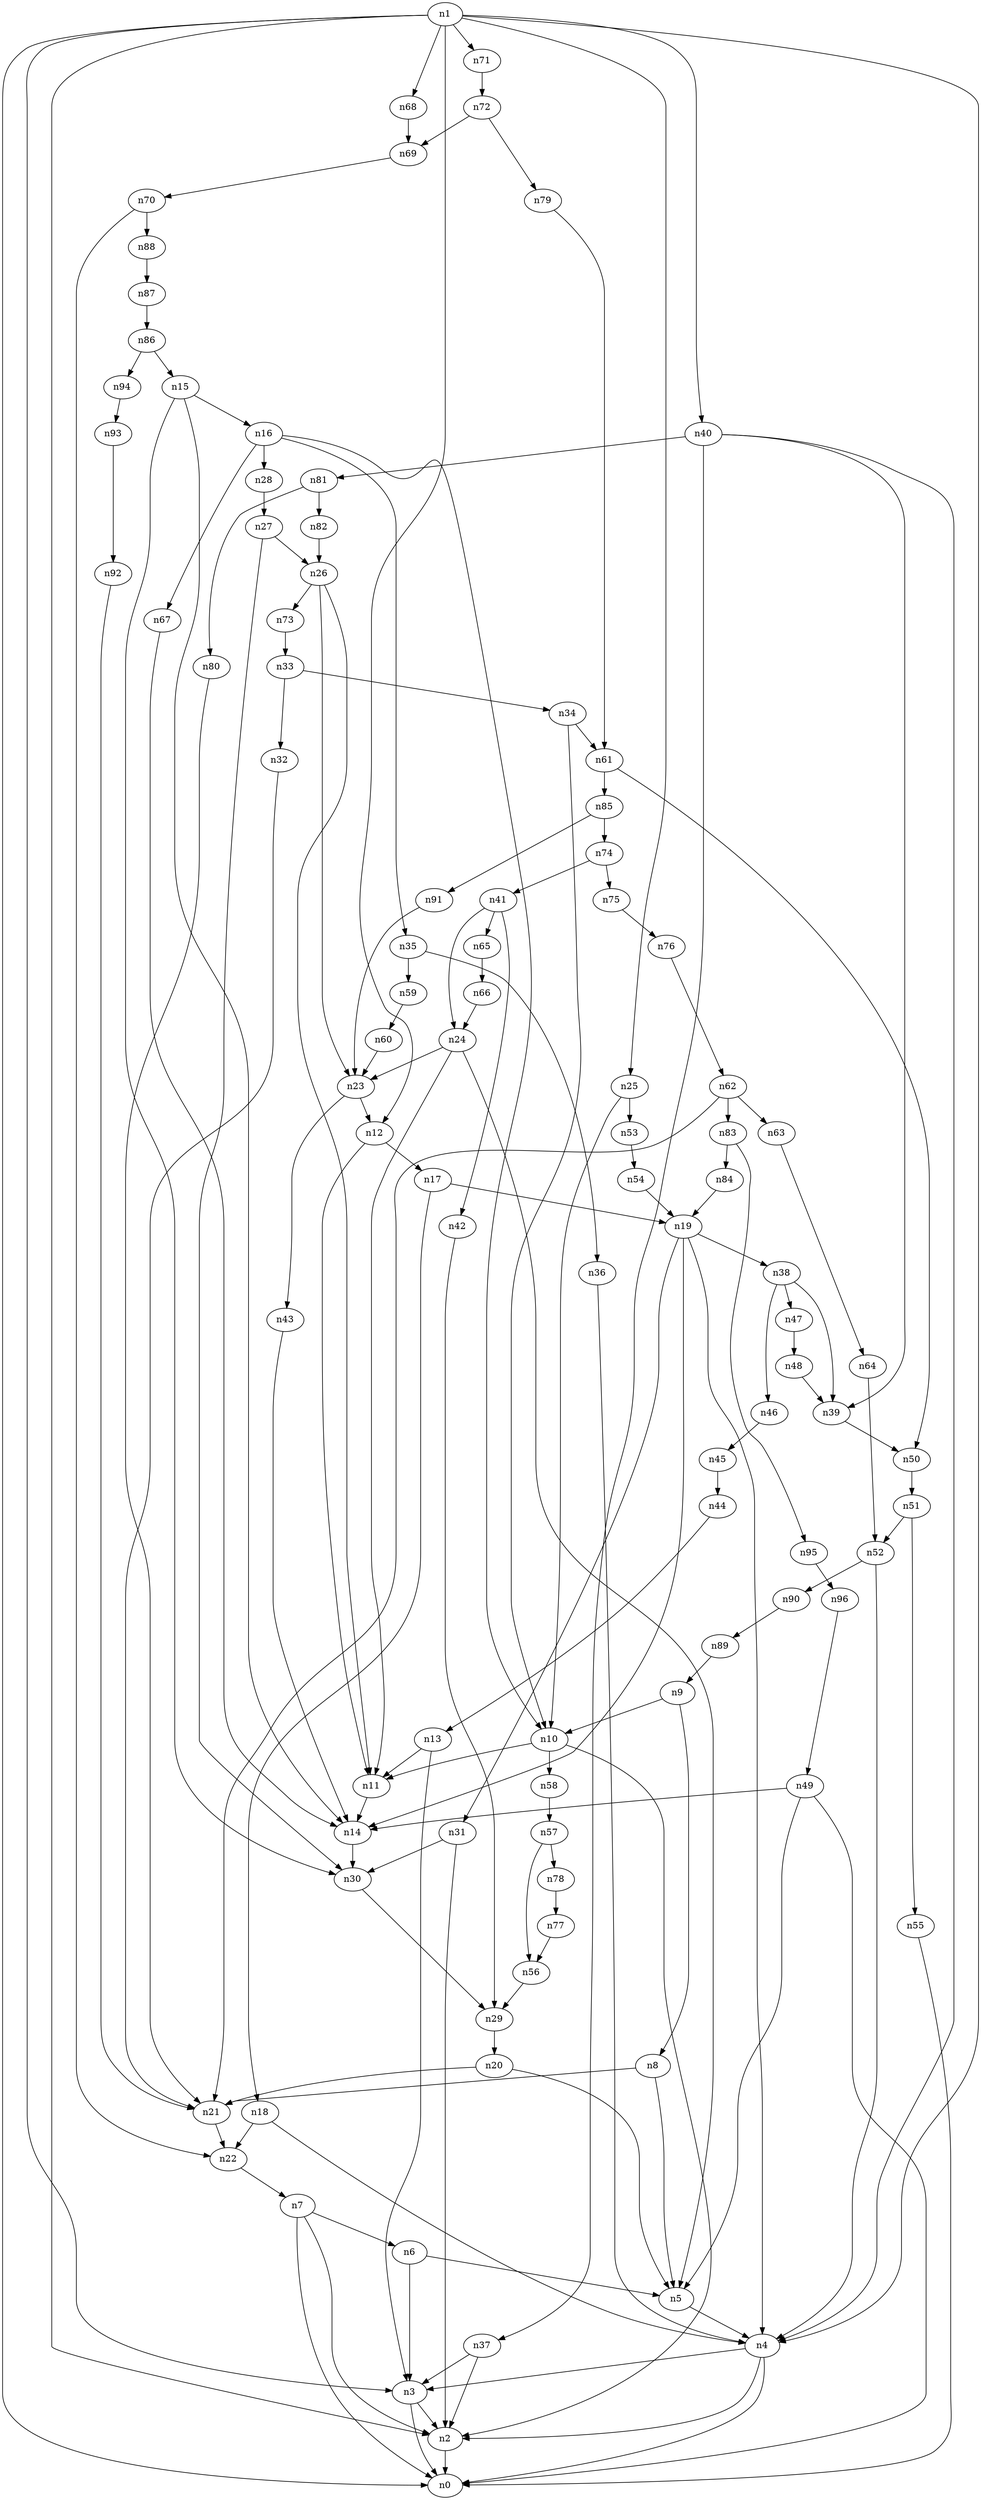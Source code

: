 digraph G {
	n1 -> n0	 [_graphml_id=e0];
	n1 -> n2	 [_graphml_id=e1];
	n1 -> n3	 [_graphml_id=e6];
	n1 -> n4	 [_graphml_id=e9];
	n1 -> n12	 [_graphml_id=e22];
	n1 -> n25	 [_graphml_id=e43];
	n1 -> n40	 [_graphml_id=e104];
	n1 -> n68	 [_graphml_id=e115];
	n1 -> n71	 [_graphml_id=e119];
	n2 -> n0	 [_graphml_id=e5];
	n3 -> n0	 [_graphml_id=e8];
	n3 -> n2	 [_graphml_id=e2];
	n4 -> n0	 [_graphml_id=e4];
	n4 -> n2	 [_graphml_id=e7];
	n4 -> n3	 [_graphml_id=e3];
	n5 -> n4	 [_graphml_id=e10];
	n6 -> n3	 [_graphml_id=e12];
	n6 -> n5	 [_graphml_id=e11];
	n7 -> n0	 [_graphml_id=e14];
	n7 -> n2	 [_graphml_id=e13];
	n7 -> n6	 [_graphml_id=e15];
	n8 -> n5	 [_graphml_id=e16];
	n8 -> n21	 [_graphml_id=e44];
	n9 -> n8	 [_graphml_id=e17];
	n9 -> n10	 [_graphml_id=e18];
	n10 -> n2	 [_graphml_id=e19];
	n10 -> n11	 [_graphml_id=e20];
	n10 -> n58	 [_graphml_id=e98];
	n11 -> n14	 [_graphml_id=e25];
	n12 -> n11	 [_graphml_id=e21];
	n12 -> n17	 [_graphml_id=e29];
	n13 -> n3	 [_graphml_id=e23];
	n13 -> n11	 [_graphml_id=e24];
	n14 -> n30	 [_graphml_id=e51];
	n15 -> n14	 [_graphml_id=e26];
	n15 -> n16	 [_graphml_id=e27];
	n15 -> n30	 [_graphml_id=e134];
	n16 -> n10	 [_graphml_id=e28];
	n16 -> n28	 [_graphml_id=e48];
	n16 -> n35	 [_graphml_id=e59];
	n16 -> n67	 [_graphml_id=e113];
	n17 -> n18	 [_graphml_id=e30];
	n17 -> n19	 [_graphml_id=e32];
	n18 -> n4	 [_graphml_id=e31];
	n18 -> n22	 [_graphml_id=e38];
	n19 -> n4	 [_graphml_id=e33];
	n19 -> n14	 [_graphml_id=e34];
	n19 -> n31	 [_graphml_id=e53];
	n19 -> n38	 [_graphml_id=e65];
	n20 -> n5	 [_graphml_id=e35];
	n20 -> n21	 [_graphml_id=e36];
	n21 -> n22	 [_graphml_id=e37];
	n22 -> n7	 [_graphml_id=e94];
	n23 -> n12	 [_graphml_id=e39];
	n23 -> n43	 [_graphml_id=e72];
	n24 -> n5	 [_graphml_id=e41];
	n24 -> n11	 [_graphml_id=e64];
	n24 -> n23	 [_graphml_id=e40];
	n25 -> n10	 [_graphml_id=e42];
	n25 -> n53	 [_graphml_id=e89];
	n26 -> n11	 [_graphml_id=e114];
	n26 -> n23	 [_graphml_id=e45];
	n26 -> n73	 [_graphml_id=e123];
	n27 -> n26	 [_graphml_id=e46];
	n27 -> n30	 [_graphml_id=e74];
	n28 -> n27	 [_graphml_id=e47];
	n29 -> n20	 [_graphml_id=e49];
	n30 -> n29	 [_graphml_id=e50];
	n31 -> n2	 [_graphml_id=e52];
	n31 -> n30	 [_graphml_id=e54];
	n32 -> n21	 [_graphml_id=e55];
	n33 -> n32	 [_graphml_id=e56];
	n33 -> n34	 [_graphml_id=e57];
	n34 -> n10	 [_graphml_id=e58];
	n34 -> n61	 [_graphml_id=e103];
	n35 -> n36	 [_graphml_id=e60];
	n35 -> n59	 [_graphml_id=e99];
	n36 -> n4	 [_graphml_id=e61];
	n37 -> n2	 [_graphml_id=e63];
	n37 -> n3	 [_graphml_id=e62];
	n38 -> n39	 [_graphml_id=e66];
	n38 -> n46	 [_graphml_id=e78];
	n38 -> n47	 [_graphml_id=e79];
	n39 -> n50	 [_graphml_id=e85];
	n40 -> n4	 [_graphml_id=e68];
	n40 -> n37	 [_graphml_id=e124];
	n40 -> n39	 [_graphml_id=e67];
	n40 -> n81	 [_graphml_id=e144];
	n41 -> n24	 [_graphml_id=e69];
	n41 -> n42	 [_graphml_id=e70];
	n41 -> n65	 [_graphml_id=e109];
	n42 -> n29	 [_graphml_id=e71];
	n43 -> n14	 [_graphml_id=e73];
	n44 -> n13	 [_graphml_id=e75];
	n45 -> n44	 [_graphml_id=e76];
	n46 -> n45	 [_graphml_id=e77];
	n47 -> n48	 [_graphml_id=e80];
	n48 -> n39	 [_graphml_id=e81];
	n49 -> n0	 [_graphml_id=e84];
	n49 -> n5	 [_graphml_id=e83];
	n49 -> n14	 [_graphml_id=e82];
	n50 -> n51	 [_graphml_id=e86];
	n51 -> n52	 [_graphml_id=e87];
	n51 -> n55	 [_graphml_id=e92];
	n52 -> n4	 [_graphml_id=e88];
	n52 -> n90	 [_graphml_id=e151];
	n53 -> n54	 [_graphml_id=e90];
	n54 -> n19	 [_graphml_id=e91];
	n55 -> n0	 [_graphml_id=e93];
	n56 -> n29	 [_graphml_id=e95];
	n57 -> n56	 [_graphml_id=e96];
	n57 -> n78	 [_graphml_id=e131];
	n58 -> n57	 [_graphml_id=e97];
	n59 -> n60	 [_graphml_id=e100];
	n60 -> n23	 [_graphml_id=e101];
	n61 -> n50	 [_graphml_id=e102];
	n61 -> n85	 [_graphml_id=e143];
	n62 -> n21	 [_graphml_id=e105];
	n62 -> n63	 [_graphml_id=e106];
	n62 -> n83	 [_graphml_id=e139];
	n63 -> n64	 [_graphml_id=e107];
	n64 -> n52	 [_graphml_id=e108];
	n65 -> n66	 [_graphml_id=e110];
	n66 -> n24	 [_graphml_id=e111];
	n67 -> n14	 [_graphml_id=e112];
	n68 -> n69	 [_graphml_id=e116];
	n69 -> n70	 [_graphml_id=e117];
	n70 -> n22	 [_graphml_id=e118];
	n70 -> n88	 [_graphml_id=e148];
	n71 -> n72	 [_graphml_id=e120];
	n72 -> n69	 [_graphml_id=e121];
	n72 -> n79	 [_graphml_id=e133];
	n73 -> n33	 [_graphml_id=e122];
	n74 -> n41	 [_graphml_id=e125];
	n74 -> n75	 [_graphml_id=e126];
	n75 -> n76	 [_graphml_id=e127];
	n76 -> n62	 [_graphml_id=e128];
	n77 -> n56	 [_graphml_id=e129];
	n78 -> n77	 [_graphml_id=e130];
	n79 -> n61	 [_graphml_id=e132];
	n80 -> n21	 [_graphml_id=e135];
	n81 -> n80	 [_graphml_id=e136];
	n81 -> n82	 [_graphml_id=e137];
	n82 -> n26	 [_graphml_id=e138];
	n83 -> n84	 [_graphml_id=e140];
	n83 -> n95	 [_graphml_id=e158];
	n84 -> n19	 [_graphml_id=e141];
	n85 -> n74	 [_graphml_id=e142];
	n85 -> n91	 [_graphml_id=e152];
	n86 -> n15	 [_graphml_id=e145];
	n86 -> n94	 [_graphml_id=e157];
	n87 -> n86	 [_graphml_id=e146];
	n88 -> n87	 [_graphml_id=e147];
	n89 -> n9	 [_graphml_id=e149];
	n90 -> n89	 [_graphml_id=e150];
	n91 -> n23	 [_graphml_id=e153];
	n92 -> n21	 [_graphml_id=e154];
	n93 -> n92	 [_graphml_id=e155];
	n94 -> n93	 [_graphml_id=e156];
	n95 -> n96	 [_graphml_id=e159];
	n96 -> n49	 [_graphml_id=e160];
}
